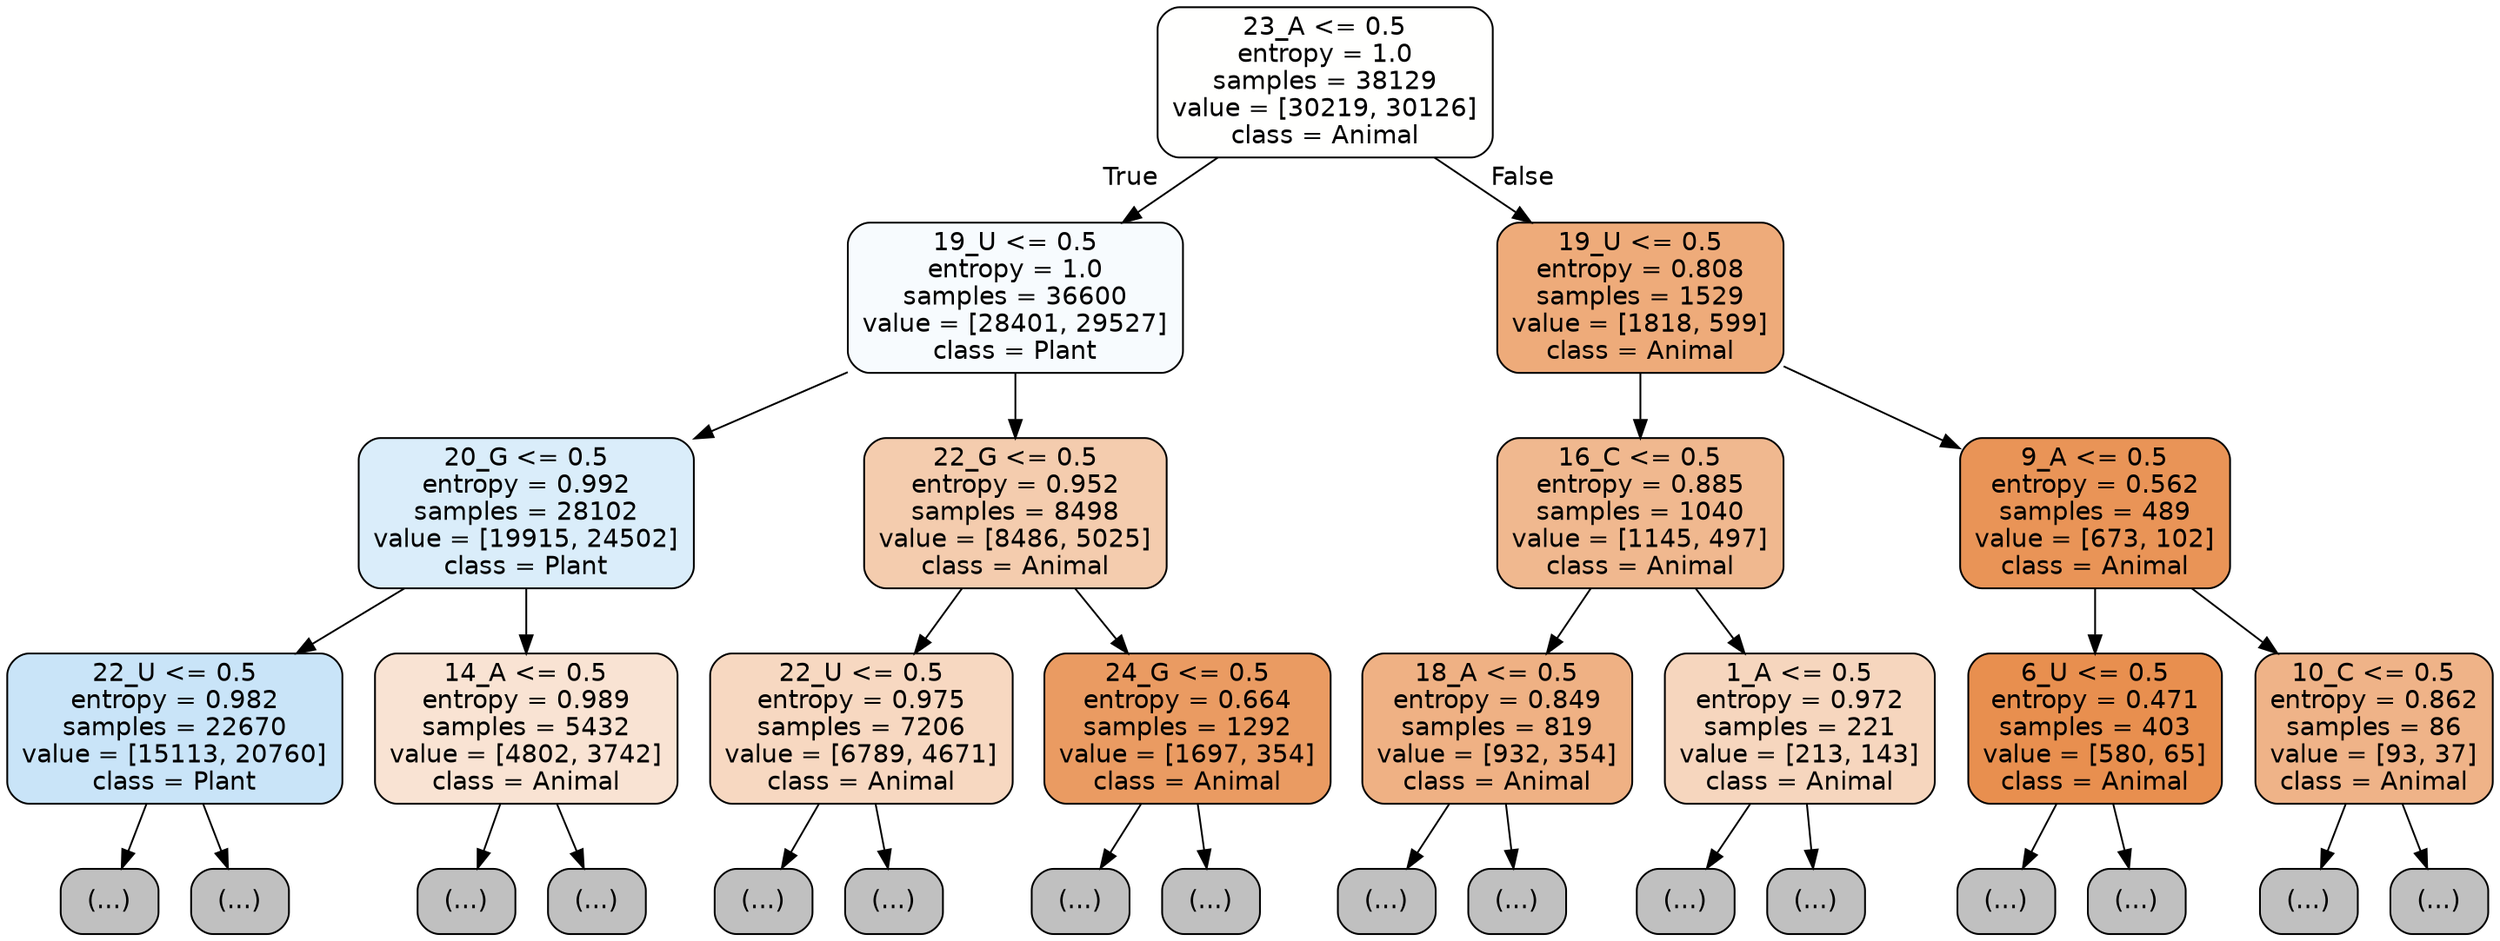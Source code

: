 digraph Tree {
node [shape=box, style="filled, rounded", color="black", fontname="helvetica"] ;
edge [fontname="helvetica"] ;
0 [label="23_A <= 0.5\nentropy = 1.0\nsamples = 38129\nvalue = [30219, 30126]\nclass = Animal", fillcolor="#fffffe"] ;
1 [label="19_U <= 0.5\nentropy = 1.0\nsamples = 36600\nvalue = [28401, 29527]\nclass = Plant", fillcolor="#f7fbfe"] ;
0 -> 1 [labeldistance=2.5, labelangle=45, headlabel="True"] ;
2 [label="20_G <= 0.5\nentropy = 0.992\nsamples = 28102\nvalue = [19915, 24502]\nclass = Plant", fillcolor="#daedfa"] ;
1 -> 2 ;
3 [label="22_U <= 0.5\nentropy = 0.982\nsamples = 22670\nvalue = [15113, 20760]\nclass = Plant", fillcolor="#c9e4f8"] ;
2 -> 3 ;
4 [label="(...)", fillcolor="#C0C0C0"] ;
3 -> 4 ;
8057 [label="(...)", fillcolor="#C0C0C0"] ;
3 -> 8057 ;
9112 [label="14_A <= 0.5\nentropy = 0.989\nsamples = 5432\nvalue = [4802, 3742]\nclass = Animal", fillcolor="#f9e3d3"] ;
2 -> 9112 ;
9113 [label="(...)", fillcolor="#C0C0C0"] ;
9112 -> 9113 ;
11130 [label="(...)", fillcolor="#C0C0C0"] ;
9112 -> 11130 ;
11837 [label="22_G <= 0.5\nentropy = 0.952\nsamples = 8498\nvalue = [8486, 5025]\nclass = Animal", fillcolor="#f4ccae"] ;
1 -> 11837 ;
11838 [label="22_U <= 0.5\nentropy = 0.975\nsamples = 7206\nvalue = [6789, 4671]\nclass = Animal", fillcolor="#f7d8c1"] ;
11837 -> 11838 ;
11839 [label="(...)", fillcolor="#C0C0C0"] ;
11838 -> 11839 ;
15152 [label="(...)", fillcolor="#C0C0C0"] ;
11838 -> 15152 ;
15597 [label="24_G <= 0.5\nentropy = 0.664\nsamples = 1292\nvalue = [1697, 354]\nclass = Animal", fillcolor="#ea9b62"] ;
11837 -> 15597 ;
15598 [label="(...)", fillcolor="#C0C0C0"] ;
15597 -> 15598 ;
16021 [label="(...)", fillcolor="#C0C0C0"] ;
15597 -> 16021 ;
16034 [label="19_U <= 0.5\nentropy = 0.808\nsamples = 1529\nvalue = [1818, 599]\nclass = Animal", fillcolor="#eeab7a"] ;
0 -> 16034 [labeldistance=2.5, labelangle=-45, headlabel="False"] ;
16035 [label="16_C <= 0.5\nentropy = 0.885\nsamples = 1040\nvalue = [1145, 497]\nclass = Animal", fillcolor="#f0b88f"] ;
16034 -> 16035 ;
16036 [label="18_A <= 0.5\nentropy = 0.849\nsamples = 819\nvalue = [932, 354]\nclass = Animal", fillcolor="#efb184"] ;
16035 -> 16036 ;
16037 [label="(...)", fillcolor="#C0C0C0"] ;
16036 -> 16037 ;
16352 [label="(...)", fillcolor="#C0C0C0"] ;
16036 -> 16352 ;
16445 [label="1_A <= 0.5\nentropy = 0.972\nsamples = 221\nvalue = [213, 143]\nclass = Animal", fillcolor="#f6d6be"] ;
16035 -> 16445 ;
16446 [label="(...)", fillcolor="#C0C0C0"] ;
16445 -> 16446 ;
16543 [label="(...)", fillcolor="#C0C0C0"] ;
16445 -> 16543 ;
16578 [label="9_A <= 0.5\nentropy = 0.562\nsamples = 489\nvalue = [673, 102]\nclass = Animal", fillcolor="#e99457"] ;
16034 -> 16578 ;
16579 [label="6_U <= 0.5\nentropy = 0.471\nsamples = 403\nvalue = [580, 65]\nclass = Animal", fillcolor="#e88f4f"] ;
16578 -> 16579 ;
16580 [label="(...)", fillcolor="#C0C0C0"] ;
16579 -> 16580 ;
16669 [label="(...)", fillcolor="#C0C0C0"] ;
16579 -> 16669 ;
16712 [label="10_C <= 0.5\nentropy = 0.862\nsamples = 86\nvalue = [93, 37]\nclass = Animal", fillcolor="#efb388"] ;
16578 -> 16712 ;
16713 [label="(...)", fillcolor="#C0C0C0"] ;
16712 -> 16713 ;
16750 [label="(...)", fillcolor="#C0C0C0"] ;
16712 -> 16750 ;
}